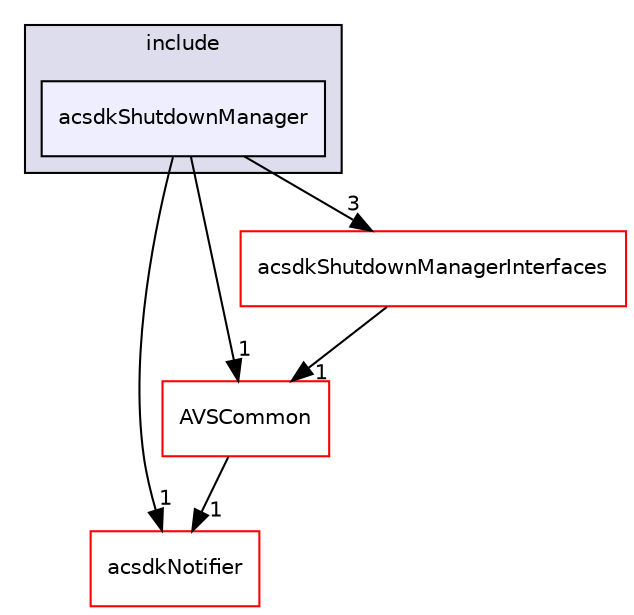 digraph "/workplace/avs-device-sdk/shared/acsdkShutdownManager/include/acsdkShutdownManager" {
  compound=true
  node [ fontsize="10", fontname="Helvetica"];
  edge [ labelfontsize="10", labelfontname="Helvetica"];
  subgraph clusterdir_1e2775583cf3746421efce1d388d8147 {
    graph [ bgcolor="#ddddee", pencolor="black", label="include" fontname="Helvetica", fontsize="10", URL="dir_1e2775583cf3746421efce1d388d8147.html"]
  dir_3f91a8538d058f6f1c751aa2632f1f34 [shape=box, label="acsdkShutdownManager", style="filled", fillcolor="#eeeeff", pencolor="black", URL="dir_3f91a8538d058f6f1c751aa2632f1f34.html"];
  }
  dir_fe5a1e31b2404c649ea4321e0ec6a380 [shape=box label="acsdkNotifier" fillcolor="white" style="filled" color="red" URL="dir_fe5a1e31b2404c649ea4321e0ec6a380.html"];
  dir_13e65effb2bde530b17b3d5eefcd0266 [shape=box label="AVSCommon" fillcolor="white" style="filled" color="red" URL="dir_13e65effb2bde530b17b3d5eefcd0266.html"];
  dir_327d2d2447c2d09118d81200f3476bc6 [shape=box label="acsdkShutdownManagerInterfaces" fillcolor="white" style="filled" color="red" URL="dir_327d2d2447c2d09118d81200f3476bc6.html"];
  dir_3f91a8538d058f6f1c751aa2632f1f34->dir_fe5a1e31b2404c649ea4321e0ec6a380 [headlabel="1", labeldistance=1.5 headhref="dir_000751_000732.html"];
  dir_3f91a8538d058f6f1c751aa2632f1f34->dir_13e65effb2bde530b17b3d5eefcd0266 [headlabel="1", labeldistance=1.5 headhref="dir_000751_000017.html"];
  dir_3f91a8538d058f6f1c751aa2632f1f34->dir_327d2d2447c2d09118d81200f3476bc6 [headlabel="3", labeldistance=1.5 headhref="dir_000751_000754.html"];
  dir_13e65effb2bde530b17b3d5eefcd0266->dir_fe5a1e31b2404c649ea4321e0ec6a380 [headlabel="1", labeldistance=1.5 headhref="dir_000017_000732.html"];
  dir_327d2d2447c2d09118d81200f3476bc6->dir_13e65effb2bde530b17b3d5eefcd0266 [headlabel="1", labeldistance=1.5 headhref="dir_000754_000017.html"];
}
